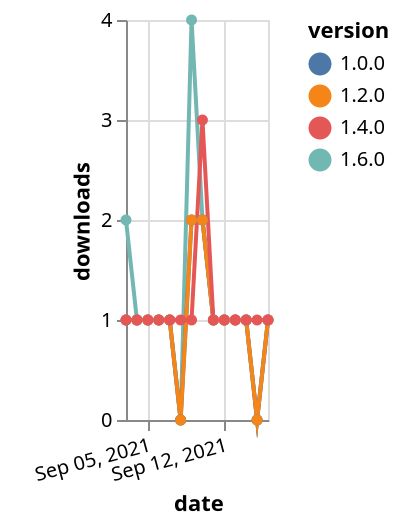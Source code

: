 {"$schema": "https://vega.github.io/schema/vega-lite/v5.json", "description": "A simple bar chart with embedded data.", "data": {"values": [{"date": "2021-09-03", "total": 131, "delta": 2, "version": "1.6.0"}, {"date": "2021-09-04", "total": 132, "delta": 1, "version": "1.6.0"}, {"date": "2021-09-05", "total": 133, "delta": 1, "version": "1.6.0"}, {"date": "2021-09-06", "total": 134, "delta": 1, "version": "1.6.0"}, {"date": "2021-09-07", "total": 135, "delta": 1, "version": "1.6.0"}, {"date": "2021-09-08", "total": 135, "delta": 0, "version": "1.6.0"}, {"date": "2021-09-09", "total": 139, "delta": 4, "version": "1.6.0"}, {"date": "2021-09-10", "total": 141, "delta": 2, "version": "1.6.0"}, {"date": "2021-09-11", "total": 142, "delta": 1, "version": "1.6.0"}, {"date": "2021-09-12", "total": 143, "delta": 1, "version": "1.6.0"}, {"date": "2021-09-13", "total": 144, "delta": 1, "version": "1.6.0"}, {"date": "2021-09-14", "total": 145, "delta": 1, "version": "1.6.0"}, {"date": "2021-09-15", "total": 145, "delta": 0, "version": "1.6.0"}, {"date": "2021-09-16", "total": 146, "delta": 1, "version": "1.6.0"}, {"date": "2021-09-03", "total": 201, "delta": 1, "version": "1.0.0"}, {"date": "2021-09-04", "total": 202, "delta": 1, "version": "1.0.0"}, {"date": "2021-09-05", "total": 203, "delta": 1, "version": "1.0.0"}, {"date": "2021-09-06", "total": 204, "delta": 1, "version": "1.0.0"}, {"date": "2021-09-07", "total": 205, "delta": 1, "version": "1.0.0"}, {"date": "2021-09-08", "total": 205, "delta": 0, "version": "1.0.0"}, {"date": "2021-09-09", "total": 207, "delta": 2, "version": "1.0.0"}, {"date": "2021-09-10", "total": 209, "delta": 2, "version": "1.0.0"}, {"date": "2021-09-11", "total": 210, "delta": 1, "version": "1.0.0"}, {"date": "2021-09-12", "total": 211, "delta": 1, "version": "1.0.0"}, {"date": "2021-09-13", "total": 212, "delta": 1, "version": "1.0.0"}, {"date": "2021-09-14", "total": 213, "delta": 1, "version": "1.0.0"}, {"date": "2021-09-15", "total": 213, "delta": 0, "version": "1.0.0"}, {"date": "2021-09-16", "total": 214, "delta": 1, "version": "1.0.0"}, {"date": "2021-09-03", "total": 174, "delta": 1, "version": "1.2.0"}, {"date": "2021-09-04", "total": 175, "delta": 1, "version": "1.2.0"}, {"date": "2021-09-05", "total": 176, "delta": 1, "version": "1.2.0"}, {"date": "2021-09-06", "total": 177, "delta": 1, "version": "1.2.0"}, {"date": "2021-09-07", "total": 178, "delta": 1, "version": "1.2.0"}, {"date": "2021-09-08", "total": 178, "delta": 0, "version": "1.2.0"}, {"date": "2021-09-09", "total": 180, "delta": 2, "version": "1.2.0"}, {"date": "2021-09-10", "total": 182, "delta": 2, "version": "1.2.0"}, {"date": "2021-09-11", "total": 183, "delta": 1, "version": "1.2.0"}, {"date": "2021-09-12", "total": 184, "delta": 1, "version": "1.2.0"}, {"date": "2021-09-13", "total": 185, "delta": 1, "version": "1.2.0"}, {"date": "2021-09-14", "total": 186, "delta": 1, "version": "1.2.0"}, {"date": "2021-09-15", "total": 186, "delta": 0, "version": "1.2.0"}, {"date": "2021-09-16", "total": 187, "delta": 1, "version": "1.2.0"}, {"date": "2021-09-03", "total": 204, "delta": 1, "version": "1.4.0"}, {"date": "2021-09-04", "total": 205, "delta": 1, "version": "1.4.0"}, {"date": "2021-09-05", "total": 206, "delta": 1, "version": "1.4.0"}, {"date": "2021-09-06", "total": 207, "delta": 1, "version": "1.4.0"}, {"date": "2021-09-07", "total": 208, "delta": 1, "version": "1.4.0"}, {"date": "2021-09-08", "total": 209, "delta": 1, "version": "1.4.0"}, {"date": "2021-09-09", "total": 210, "delta": 1, "version": "1.4.0"}, {"date": "2021-09-10", "total": 213, "delta": 3, "version": "1.4.0"}, {"date": "2021-09-11", "total": 214, "delta": 1, "version": "1.4.0"}, {"date": "2021-09-12", "total": 215, "delta": 1, "version": "1.4.0"}, {"date": "2021-09-13", "total": 216, "delta": 1, "version": "1.4.0"}, {"date": "2021-09-14", "total": 217, "delta": 1, "version": "1.4.0"}, {"date": "2021-09-15", "total": 218, "delta": 1, "version": "1.4.0"}, {"date": "2021-09-16", "total": 219, "delta": 1, "version": "1.4.0"}]}, "width": "container", "mark": {"type": "line", "point": {"filled": true}}, "encoding": {"x": {"field": "date", "type": "temporal", "timeUnit": "yearmonthdate", "title": "date", "axis": {"labelAngle": -15}}, "y": {"field": "delta", "type": "quantitative", "title": "downloads"}, "color": {"field": "version", "type": "nominal"}, "tooltip": {"field": "delta"}}}